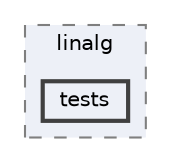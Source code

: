 digraph "/home/jam/Research/IRES-2025/dev/src/llm-scripts/testing/hypothesis-testing/hyp-env/lib/python3.12/site-packages/scipy/linalg/tests"
{
 // LATEX_PDF_SIZE
  bgcolor="transparent";
  edge [fontname=Helvetica,fontsize=10,labelfontname=Helvetica,labelfontsize=10];
  node [fontname=Helvetica,fontsize=10,shape=box,height=0.2,width=0.4];
  compound=true
  subgraph clusterdir_1248bf7b8a07a62efef5856f6016951a {
    graph [ bgcolor="#edf0f7", pencolor="grey50", label="linalg", fontname=Helvetica,fontsize=10 style="filled,dashed", URL="dir_1248bf7b8a07a62efef5856f6016951a.html",tooltip=""]
  dir_3a913f84f7198f26ab0a5f19857c0ebf [label="tests", fillcolor="#edf0f7", color="grey25", style="filled,bold", URL="dir_3a913f84f7198f26ab0a5f19857c0ebf.html",tooltip=""];
  }
}

